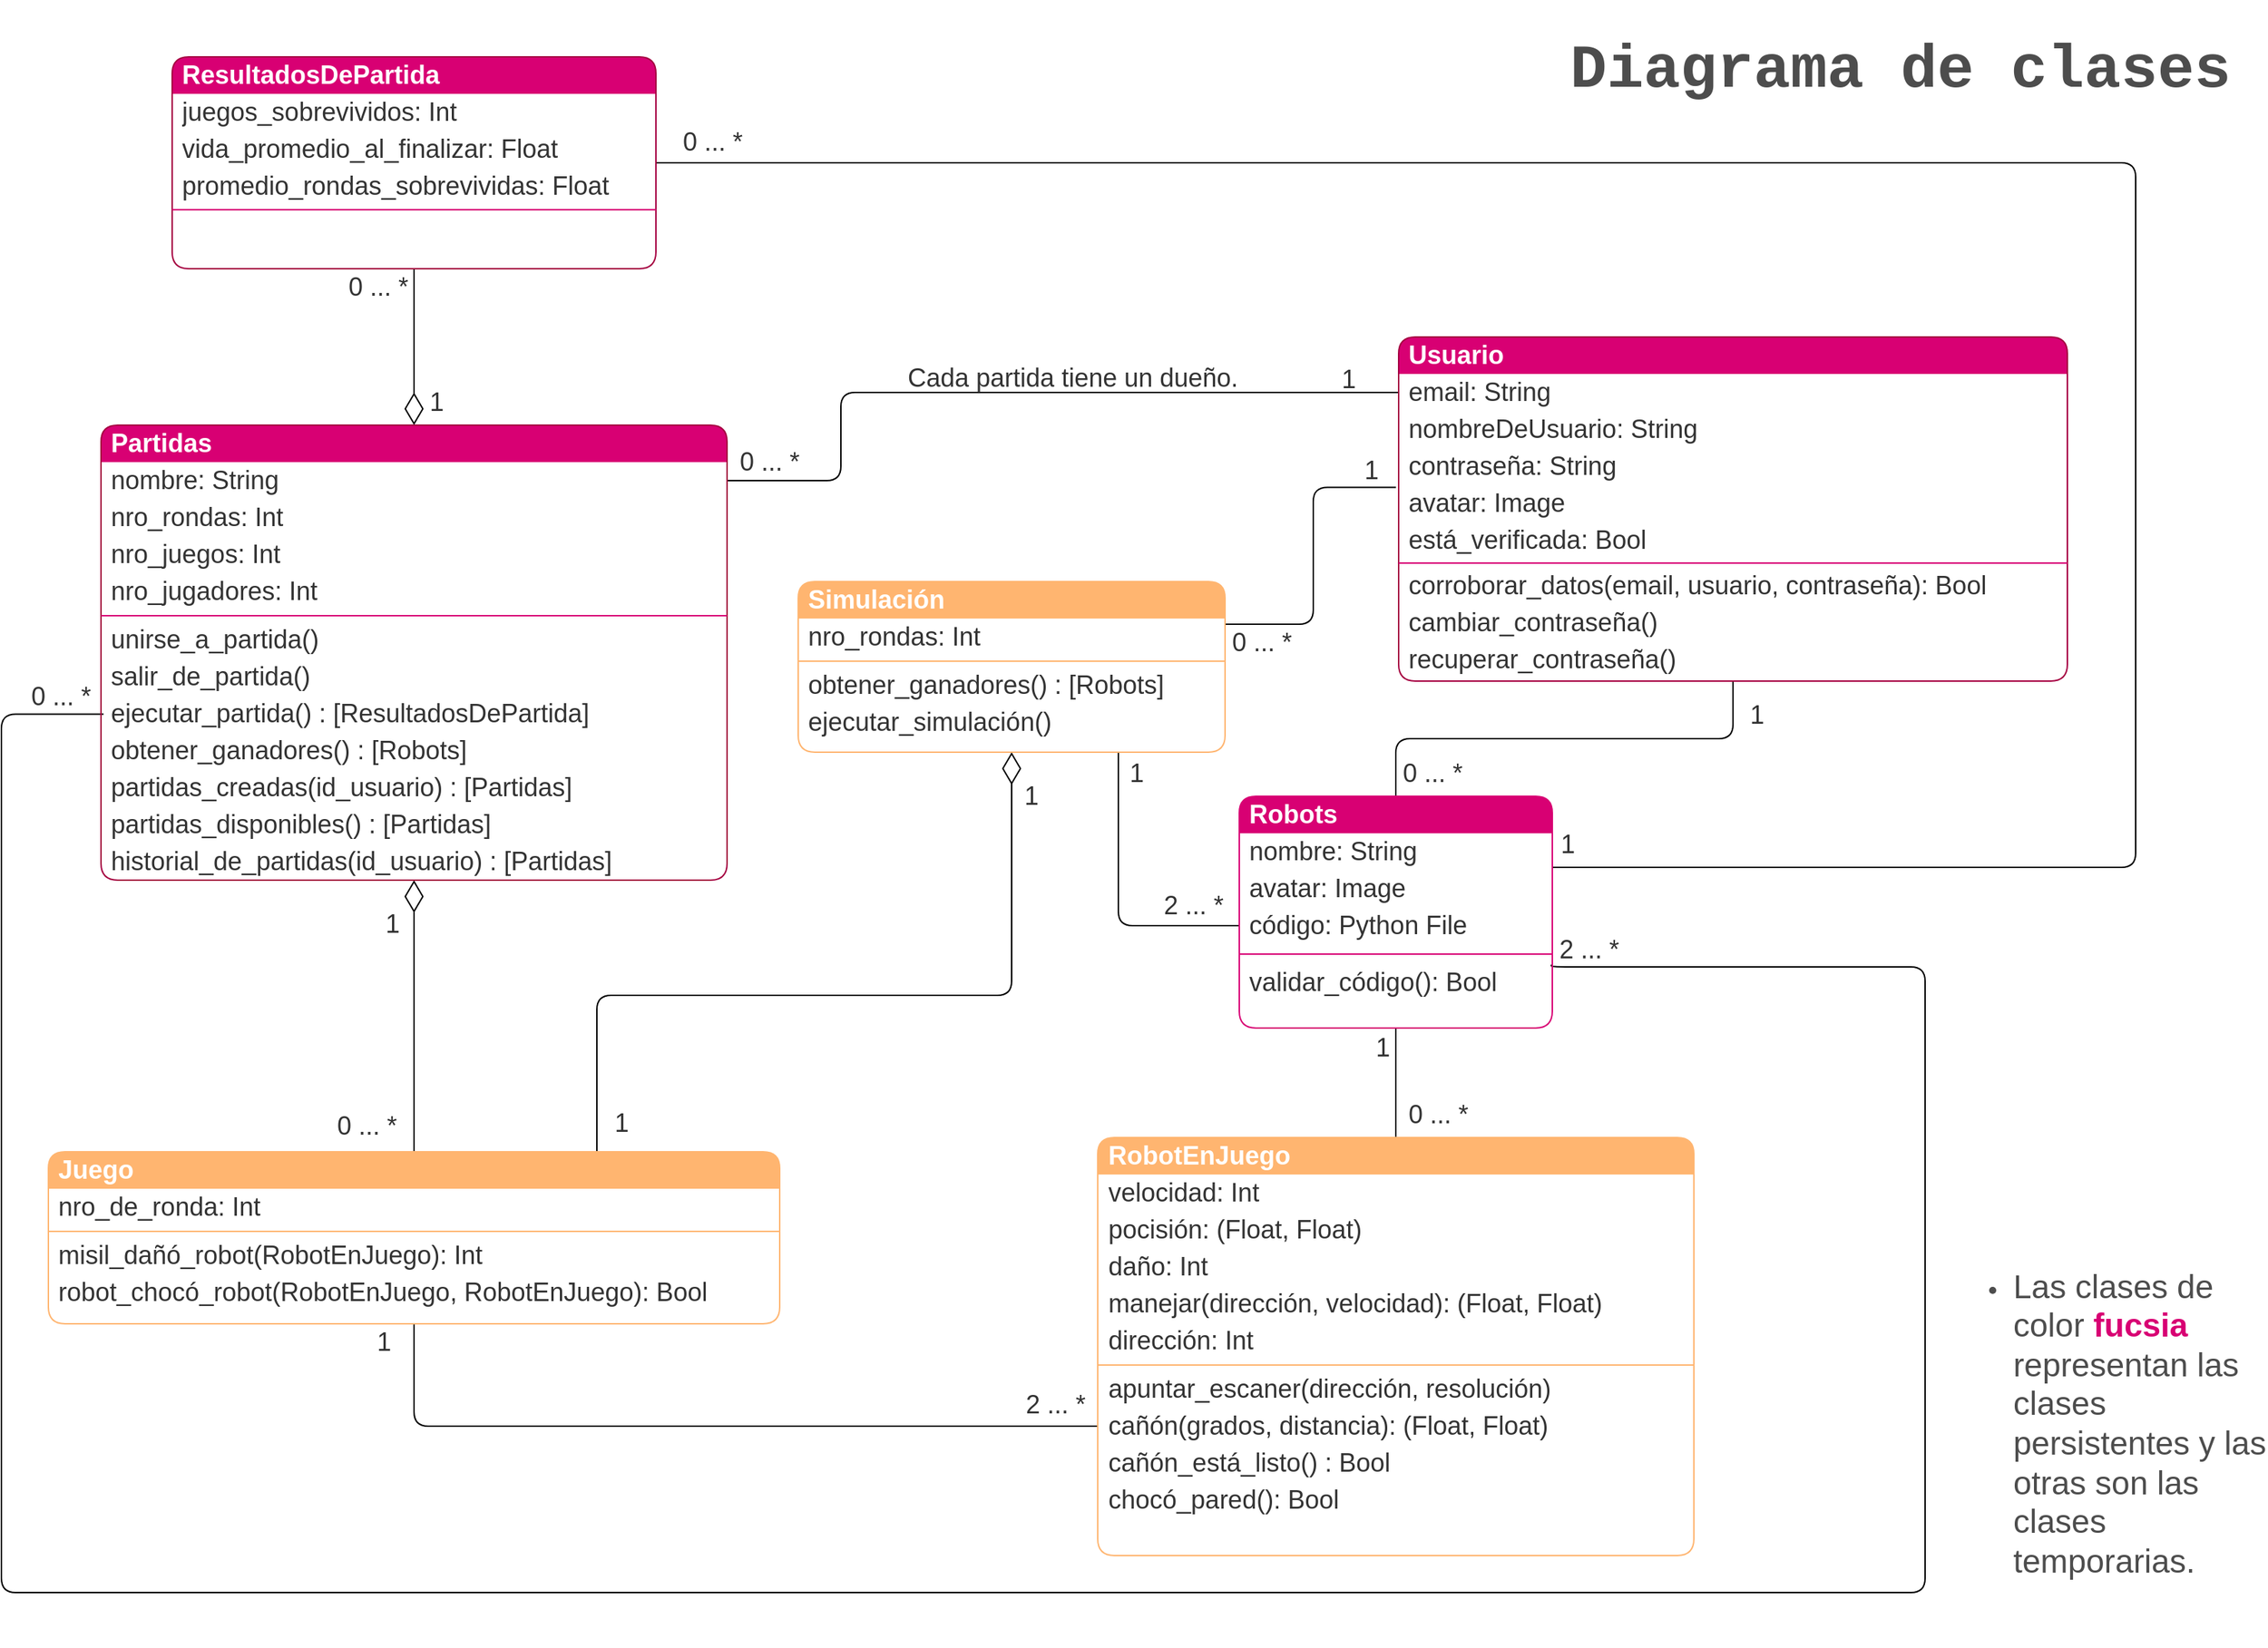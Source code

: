 <mxfile version="13.0.3" type="device"><diagram id="C5RBs43oDa-KdzZeNtuy" name="Page-1"><mxGraphModel dx="2011" dy="1193" grid="1" gridSize="10" guides="1" tooltips="1" connect="1" arrows="1" fold="1" page="1" pageScale="1" pageWidth="1654" pageHeight="1169" background="#FFFFFF" math="0" shadow="0"><root><mxCell id="WIyWlLk6GJQsqaUBKTNV-0"/><mxCell id="WIyWlLk6GJQsqaUBKTNV-1" parent="WIyWlLk6GJQsqaUBKTNV-0"/><mxCell id="PDauNht00VLAklC5siHL-74" value="" style="edgeStyle=orthogonalEdgeStyle;rounded=1;orthogonalLoop=1;jettySize=auto;entryX=0.5;entryY=0;entryDx=0;entryDy=0;endArrow=none;endFill=0;fontSize=18;endSize=20;startSize=20;startArrow=diamondThin;startFill=0;align=left;verticalAlign=middle;spacingLeft=5;spacingRight=5;labelBorderColor=none;fontFamily=Helvetica;fontColor=#333333;labelBackgroundColor=none;strokeColor=#000000;fontStyle=0;html=1;" parent="WIyWlLk6GJQsqaUBKTNV-1" source="PDauNht00VLAklC5siHL-13" target="PDauNht00VLAklC5siHL-24" edge="1"><mxGeometry relative="1" as="geometry"/></mxCell><mxCell id="0qqwBF1LpUTftYIkE91t-19" value="0 ... *" style="edgeLabel;align=left;verticalAlign=middle;resizable=0;points=[];fontSize=18;spacingLeft=5;spacingRight=5;labelBorderColor=none;fontFamily=Helvetica;fontColor=#333333;labelBackgroundColor=none;fontStyle=0;html=1;" parent="PDauNht00VLAklC5siHL-74" vertex="1" connectable="0"><mxGeometry x="0.742" y="-2" relative="1" as="geometry"><mxPoint x="-59" y="6" as="offset"/></mxGeometry></mxCell><mxCell id="0qqwBF1LpUTftYIkE91t-20" value="1" style="edgeLabel;align=left;verticalAlign=middle;resizable=0;points=[];fontSize=18;spacingLeft=5;spacingRight=5;labelBorderColor=none;fontFamily=Helvetica;fontColor=#333333;labelBackgroundColor=none;fontStyle=0;html=1;" parent="PDauNht00VLAklC5siHL-74" vertex="1" connectable="0"><mxGeometry x="-0.3" y="2" relative="1" as="geometry"><mxPoint x="-29" y="-36.14" as="offset"/></mxGeometry></mxCell><mxCell id="PDauNht00VLAklC5siHL-66" value="" style="edgeStyle=orthogonalEdgeStyle;rounded=1;orthogonalLoop=1;jettySize=auto;endArrow=none;endFill=0;fontSize=18;endSize=20;startSize=20;align=left;verticalAlign=middle;spacingLeft=5;spacingRight=5;labelBorderColor=none;fontFamily=Helvetica;fontColor=#333333;labelBackgroundColor=none;strokeColor=#000000;fontStyle=0;html=1;exitX=0.5;exitY=1;exitDx=0;exitDy=0;entryX=0;entryY=0.5;entryDx=0;entryDy=0;" parent="WIyWlLk6GJQsqaUBKTNV-1" source="PDauNht00VLAklC5siHL-24" target="tX8o9ueao9tWY4OvytVq-5" edge="1"><mxGeometry relative="1" as="geometry"><mxPoint x="842.5" y="829" as="sourcePoint"/><Array as="points"><mxPoint x="338" y="1003"/></Array><mxPoint x="830" y="951" as="targetPoint"/></mxGeometry></mxCell><mxCell id="0qqwBF1LpUTftYIkE91t-15" value="1" style="edgeLabel;align=left;verticalAlign=middle;resizable=0;points=[];fontSize=18;spacingLeft=5;spacingRight=5;labelBorderColor=none;fontFamily=Helvetica;fontColor=#333333;labelBackgroundColor=none;fontStyle=0;html=1;" parent="PDauNht00VLAklC5siHL-66" vertex="1" connectable="0"><mxGeometry x="-0.936" relative="1" as="geometry"><mxPoint x="-33" y="-4.86" as="offset"/></mxGeometry></mxCell><mxCell id="0qqwBF1LpUTftYIkE91t-16" value="2 ... *" style="edgeLabel;align=left;verticalAlign=middle;resizable=0;points=[];fontSize=18;spacingLeft=5;spacingRight=5;labelBorderColor=none;fontFamily=Helvetica;fontColor=#333333;labelBackgroundColor=none;fontStyle=0;html=1;" parent="PDauNht00VLAklC5siHL-66" vertex="1" connectable="0"><mxGeometry x="0.875" relative="1" as="geometry"><mxPoint x="-22.86" y="-15" as="offset"/></mxGeometry></mxCell><mxCell id="PDauNht00VLAklC5siHL-69" value="" style="edgeStyle=orthogonalEdgeStyle;rounded=1;orthogonalLoop=1;jettySize=auto;entryX=0.5;entryY=1;entryDx=0;entryDy=0;endArrow=none;endFill=0;startArrow=none;startFill=0;fontSize=18;endSize=20;startSize=20;exitX=0.5;exitY=0;exitDx=0;exitDy=0;align=left;verticalAlign=middle;spacingLeft=5;spacingRight=5;labelBorderColor=none;fontFamily=Helvetica;fontColor=#333333;labelBackgroundColor=none;fontStyle=0;html=1;" parent="WIyWlLk6GJQsqaUBKTNV-1" source="PDauNht00VLAklC5siHL-27" target="PDauNht00VLAklC5siHL-8" edge="1"><mxGeometry relative="1" as="geometry"><Array as="points"/><mxPoint x="1260" y="779" as="sourcePoint"/></mxGeometry></mxCell><mxCell id="0qqwBF1LpUTftYIkE91t-13" value="1" style="edgeLabel;align=left;verticalAlign=middle;resizable=0;points=[];fontSize=18;spacingLeft=5;spacingRight=5;labelBorderColor=none;fontFamily=Helvetica;fontColor=#333333;labelBackgroundColor=none;fontStyle=0;html=1;" parent="PDauNht00VLAklC5siHL-69" vertex="1" connectable="0"><mxGeometry x="-0.895" y="1" relative="1" as="geometry"><mxPoint x="-20.5" y="-59.29" as="offset"/></mxGeometry></mxCell><mxCell id="0qqwBF1LpUTftYIkE91t-14" value="0 ...&amp;nbsp;*" style="edgeLabel;align=left;verticalAlign=middle;resizable=0;points=[];fontSize=18;spacingLeft=5;spacingRight=5;labelBorderColor=none;fontFamily=Helvetica;fontColor=#333333;labelBackgroundColor=none;fontStyle=0;html=1;" parent="PDauNht00VLAklC5siHL-69" vertex="1" connectable="0"><mxGeometry x="0.867" relative="1" as="geometry"><mxPoint x="2.0" y="55.57" as="offset"/></mxGeometry></mxCell><mxCell id="PDauNht00VLAklC5siHL-71" value="" style="edgeStyle=orthogonalEdgeStyle;rounded=1;orthogonalLoop=1;jettySize=auto;endArrow=none;endFill=0;fontSize=18;endSize=20;startSize=20;startArrow=none;startFill=0;align=left;verticalAlign=middle;spacingLeft=5;spacingRight=5;labelBorderColor=none;fontFamily=Helvetica;fontColor=#333333;labelBackgroundColor=none;strokeColor=#000000;fontStyle=0;html=1;" parent="WIyWlLk6GJQsqaUBKTNV-1" source="PDauNht00VLAklC5siHL-37" target="PDauNht00VLAklC5siHL-8" edge="1"><mxGeometry relative="1" as="geometry"/></mxCell><mxCell id="0qqwBF1LpUTftYIkE91t-10" value="1" style="edgeLabel;align=left;verticalAlign=middle;resizable=0;points=[];fontSize=18;spacingLeft=5;spacingRight=5;labelBorderColor=none;fontFamily=Helvetica;fontColor=#333333;labelBackgroundColor=none;fontStyle=0;html=1;" parent="PDauNht00VLAklC5siHL-71" vertex="1" connectable="0"><mxGeometry x="-0.842" y="-2" relative="1" as="geometry"><mxPoint x="7" y="-1" as="offset"/></mxGeometry></mxCell><mxCell id="0qqwBF1LpUTftYIkE91t-12" value="0 ... *" style="edgeLabel;align=left;verticalAlign=middle;resizable=0;points=[];fontSize=18;spacingLeft=5;spacingRight=5;labelBorderColor=none;fontFamily=Helvetica;fontColor=#333333;labelBackgroundColor=none;fontStyle=0;html=1;" parent="PDauNht00VLAklC5siHL-71" vertex="1" connectable="0"><mxGeometry x="0.786" relative="1" as="geometry"><mxPoint x="-2" y="17.83" as="offset"/></mxGeometry></mxCell><mxCell id="PDauNht00VLAklC5siHL-79" value="" style="edgeStyle=orthogonalEdgeStyle;rounded=1;orthogonalLoop=1;jettySize=auto;endArrow=none;endFill=0;fontSize=18;startArrow=diamondThin;startFill=0;endSize=20;startSize=20;entryX=0.5;entryY=1;entryDx=0;entryDy=0;align=left;verticalAlign=middle;spacingLeft=5;spacingRight=5;labelBorderColor=none;fontFamily=Helvetica;fontColor=#333333;labelBackgroundColor=none;fontStyle=0;html=1;" parent="WIyWlLk6GJQsqaUBKTNV-1" source="PDauNht00VLAklC5siHL-13" target="PDauNht00VLAklC5siHL-32" edge="1"><mxGeometry relative="1" as="geometry"><mxPoint x="160" y="169" as="targetPoint"/><Array as="points"><mxPoint x="338" y="189"/></Array></mxGeometry></mxCell><mxCell id="0qqwBF1LpUTftYIkE91t-2" value="1" style="edgeLabel;align=left;verticalAlign=middle;resizable=0;points=[];fontSize=18;spacingLeft=5;spacingRight=5;labelBorderColor=none;fontFamily=Helvetica;fontColor=#333333;labelBackgroundColor=none;fontStyle=0;html=1;" parent="PDauNht00VLAklC5siHL-79" vertex="1" connectable="0"><mxGeometry x="-0.866" y="1" relative="1" as="geometry"><mxPoint x="4.97" y="-8.71" as="offset"/></mxGeometry></mxCell><mxCell id="0qqwBF1LpUTftYIkE91t-3" value="0 ... *" style="edgeLabel;align=left;verticalAlign=middle;resizable=0;points=[];fontSize=18;spacingLeft=5;spacingRight=5;labelBorderColor=none;fontFamily=Helvetica;fontColor=#333333;labelBackgroundColor=none;fontStyle=0;html=1;" parent="PDauNht00VLAklC5siHL-79" vertex="1" connectable="0"><mxGeometry x="0.814" y="-2" relative="1" as="geometry"><mxPoint x="-55" y="2.86" as="offset"/></mxGeometry></mxCell><mxCell id="PDauNht00VLAklC5siHL-77" value="" style="edgeStyle=orthogonalEdgeStyle;rounded=1;orthogonalLoop=1;jettySize=auto;endArrow=none;endFill=0;fontSize=18;endSize=20;startSize=20;startArrow=diamondThin;startFill=0;align=left;verticalAlign=middle;spacingLeft=5;spacingRight=5;labelBorderColor=none;entryX=0.75;entryY=0;entryDx=0;entryDy=0;fontFamily=Helvetica;fontColor=#333333;labelBackgroundColor=none;exitX=0.5;exitY=1;exitDx=0;exitDy=0;strokeColor=#000000;fontStyle=0;html=1;" parent="WIyWlLk6GJQsqaUBKTNV-1" source="PDauNht00VLAklC5siHL-19" target="PDauNht00VLAklC5siHL-24" edge="1"><mxGeometry relative="1" as="geometry"><mxPoint x="580" y="529" as="sourcePoint"/><mxPoint x="410" y="687" as="targetPoint"/><Array as="points"><mxPoint x="758" y="700"/><mxPoint x="467" y="700"/></Array></mxGeometry></mxCell><mxCell id="0qqwBF1LpUTftYIkE91t-23" value="1" style="edgeLabel;align=left;verticalAlign=middle;resizable=0;points=[];fontSize=18;spacingLeft=5;spacingRight=5;labelBorderColor=none;fontFamily=Helvetica;fontColor=#333333;labelBackgroundColor=none;fontStyle=0;html=1;" parent="PDauNht00VLAklC5siHL-77" vertex="1" connectable="0"><mxGeometry x="-0.816" y="-1" relative="1" as="geometry"><mxPoint x="3" y="-21.86" as="offset"/></mxGeometry></mxCell><mxCell id="0qqwBF1LpUTftYIkE91t-24" value="1" style="edgeLabel;align=left;verticalAlign=middle;resizable=0;points=[];fontSize=18;spacingLeft=5;spacingRight=5;labelBorderColor=none;fontFamily=Helvetica;fontColor=#333333;labelBackgroundColor=none;fontStyle=0;html=1;" parent="PDauNht00VLAklC5siHL-77" vertex="1" connectable="0"><mxGeometry x="0.934" y="-1" relative="1" as="geometry"><mxPoint x="6.49" y="-1.71" as="offset"/></mxGeometry></mxCell><mxCell id="PDauNht00VLAklC5siHL-86" value="" style="edgeStyle=orthogonalEdgeStyle;rounded=1;orthogonalLoop=1;jettySize=auto;entryX=-0.004;entryY=0.066;entryDx=0;entryDy=0;entryPerimeter=0;endArrow=none;endFill=0;startArrow=none;startFill=0;fontSize=18;endSize=20;startSize=20;align=left;verticalAlign=middle;spacingLeft=5;spacingRight=5;labelBorderColor=none;fontFamily=Helvetica;exitX=1;exitY=0.25;exitDx=0;exitDy=0;fontColor=#333333;labelBackgroundColor=none;strokeColor=#000000;fontStyle=0;html=1;" parent="WIyWlLk6GJQsqaUBKTNV-1" source="PDauNht00VLAklC5siHL-19" target="PDauNht00VLAklC5siHL-41" edge="1"><mxGeometry relative="1" as="geometry"><Array as="points"><mxPoint x="970" y="439"/><mxPoint x="970" y="343"/></Array><mxPoint x="928" y="360" as="sourcePoint"/></mxGeometry></mxCell><mxCell id="0qqwBF1LpUTftYIkE91t-21" value="1" style="edgeLabel;align=left;verticalAlign=middle;resizable=0;points=[];fontSize=18;spacingLeft=5;spacingRight=5;labelBorderColor=none;fontFamily=Helvetica;fontColor=#333333;labelBackgroundColor=none;fontStyle=0;html=1;" parent="PDauNht00VLAklC5siHL-86" vertex="1" connectable="0"><mxGeometry x="0.835" y="-1" relative="1" as="geometry"><mxPoint x="-10.7" y="-12.71" as="offset"/></mxGeometry></mxCell><mxCell id="tX8o9ueao9tWY4OvytVq-47" value="0 ... *" style="edgeLabel;align=left;verticalAlign=middle;resizable=0;points=[];fontFamily=Helvetica;fontColor=#333333;labelBackgroundColor=none;fontSize=18;fontStyle=0;html=1;" parent="PDauNht00VLAklC5siHL-86" vertex="1" connectable="0"><mxGeometry x="-0.571" relative="1" as="geometry"><mxPoint x="-44" y="13" as="offset"/></mxGeometry></mxCell><mxCell id="0qqwBF1LpUTftYIkE91t-36" value="" style="edgeStyle=orthogonalEdgeStyle;rounded=1;orthogonalLoop=1;jettySize=auto;exitX=0.75;exitY=1;exitDx=0;exitDy=0;entryX=0;entryY=0.5;entryDx=0;entryDy=0;startArrow=none;startFill=0;startSize=20;endArrow=none;endFill=0;endSize=20;fontSize=18;fontColor=#333333;align=left;verticalAlign=middle;spacingLeft=5;spacingRight=5;labelBorderColor=none;fontFamily=Helvetica;labelBackgroundColor=none;strokeColor=#000000;fontStyle=0;html=1;" parent="WIyWlLk6GJQsqaUBKTNV-1" source="PDauNht00VLAklC5siHL-19" target="PDauNht00VLAklC5siHL-11" edge="1"><mxGeometry relative="1" as="geometry"/></mxCell><mxCell id="0qqwBF1LpUTftYIkE91t-37" value="1" style="edgeLabel;align=left;verticalAlign=middle;resizable=0;points=[];fontSize=18;fontColor=#333333;spacingLeft=5;spacingRight=5;labelBorderColor=none;fontFamily=Helvetica;labelBackgroundColor=none;fontStyle=0;html=1;" parent="0qqwBF1LpUTftYIkE91t-36" vertex="1" connectable="0"><mxGeometry x="-0.911" y="2" relative="1" as="geometry"><mxPoint x="-1" y="5.33" as="offset"/></mxGeometry></mxCell><mxCell id="0qqwBF1LpUTftYIkE91t-38" value="2 ... *" style="edgeLabel;align=left;verticalAlign=middle;resizable=0;points=[];fontSize=18;fontColor=#333333;spacingLeft=5;spacingRight=5;labelBorderColor=none;fontFamily=Helvetica;labelBackgroundColor=none;fontStyle=0;html=1;" parent="0qqwBF1LpUTftYIkE91t-36" vertex="1" connectable="0"><mxGeometry x="0.887" y="3" relative="1" as="geometry"><mxPoint x="-48.71" y="-11" as="offset"/></mxGeometry></mxCell><mxCell id="PDauNht00VLAklC5siHL-81" value="" style="edgeStyle=orthogonalEdgeStyle;rounded=1;orthogonalLoop=1;jettySize=auto;exitX=1;exitY=0.5;exitDx=0;exitDy=0;entryX=0;entryY=0.5;entryDx=0;entryDy=0;endArrow=none;endFill=0;startArrow=none;startFill=0;endSize=20;startSize=20;fontSize=18;align=left;verticalAlign=middle;spacingLeft=5;spacingRight=5;labelBorderColor=none;fontFamily=Helvetica;fontColor=#333333;labelBackgroundColor=none;strokeColor=#000000;fontStyle=0;html=1;" parent="WIyWlLk6GJQsqaUBKTNV-1" source="PDauNht00VLAklC5siHL-14" target="PDauNht00VLAklC5siHL-38" edge="1"><mxGeometry relative="1" as="geometry"><Array as="points"><mxPoint x="638" y="338"/><mxPoint x="638" y="276"/></Array></mxGeometry></mxCell><mxCell id="PDauNht00VLAklC5siHL-82" value="Cada partida tiene un dueño." style="edgeLabel;align=left;verticalAlign=middle;resizable=0;points=[];fontSize=18;spacingLeft=5;spacingRight=5;labelBorderColor=none;fontFamily=Helvetica;fontColor=#333333;labelBackgroundColor=none;fontStyle=0;html=1;" parent="PDauNht00VLAklC5siHL-81" vertex="1" connectable="0"><mxGeometry x="0.253" y="-2" relative="1" as="geometry"><mxPoint x="-152.29" y="-12.01" as="offset"/></mxGeometry></mxCell><mxCell id="0qqwBF1LpUTftYIkE91t-4" value="0 ... *" style="edgeLabel;align=left;verticalAlign=middle;resizable=0;points=[];fontSize=18;spacingLeft=5;spacingRight=5;labelBorderColor=none;fontFamily=Helvetica;fontColor=#333333;labelBackgroundColor=none;fontStyle=0;html=1;" parent="PDauNht00VLAklC5siHL-81" vertex="1" connectable="0"><mxGeometry x="-0.929" y="-3" relative="1" as="geometry"><mxPoint x="-16.86" y="-16.01" as="offset"/></mxGeometry></mxCell><mxCell id="0qqwBF1LpUTftYIkE91t-5" value="1" style="edgeLabel;align=left;verticalAlign=middle;resizable=0;points=[];fontSize=18;spacingLeft=5;spacingRight=5;labelBorderColor=none;fontFamily=Helvetica;fontColor=#333333;labelBackgroundColor=none;fontStyle=0;html=1;" parent="PDauNht00VLAklC5siHL-81" vertex="1" connectable="0"><mxGeometry x="0.835" relative="1" as="geometry"><mxPoint x="-3.29" y="-9" as="offset"/></mxGeometry></mxCell><mxCell id="PDauNht00VLAklC5siHL-83" value="" style="edgeStyle=orthogonalEdgeStyle;rounded=1;orthogonalLoop=1;jettySize=auto;endArrow=none;endFill=0;fontSize=18;exitX=1;exitY=0.5;exitDx=0;exitDy=0;endSize=20;startSize=20;align=left;verticalAlign=middle;spacingLeft=5;spacingRight=5;labelBorderColor=none;fontFamily=Helvetica;fontColor=#333333;labelBackgroundColor=none;strokeColor=#000000;fontStyle=0;html=1;" parent="WIyWlLk6GJQsqaUBKTNV-1" source="PDauNht00VLAklC5siHL-32" target="PDauNht00VLAklC5siHL-8" edge="1"><mxGeometry relative="1" as="geometry"><Array as="points"><mxPoint x="1548" y="114"/><mxPoint x="1548" y="610"/></Array></mxGeometry></mxCell><mxCell id="0qqwBF1LpUTftYIkE91t-0" value="1" style="edgeLabel;align=left;verticalAlign=middle;resizable=0;points=[];fontSize=18;spacingLeft=5;spacingRight=5;labelBorderColor=none;fontFamily=Helvetica;fontColor=#333333;labelBackgroundColor=none;fontStyle=0;html=1;" parent="PDauNht00VLAklC5siHL-83" vertex="1" connectable="0"><mxGeometry x="0.968" y="-1" relative="1" as="geometry"><mxPoint x="-32.12" y="-15" as="offset"/></mxGeometry></mxCell><mxCell id="0qqwBF1LpUTftYIkE91t-1" value="0 ... *" style="edgeLabel;align=left;verticalAlign=middle;resizable=0;points=[];fontSize=18;spacingLeft=5;spacingRight=5;labelBorderColor=none;fontFamily=Helvetica;fontColor=#333333;labelBackgroundColor=none;fontStyle=0;html=1;" parent="PDauNht00VLAklC5siHL-83" vertex="1" connectable="0"><mxGeometry x="0.198" y="-1045" relative="1" as="geometry"><mxPoint x="17" y="-140.14" as="offset"/></mxGeometry></mxCell><mxCell id="0qqwBF1LpUTftYIkE91t-35" value="" style="edgeStyle=orthogonalEdgeStyle;rounded=1;orthogonalLoop=1;jettySize=auto;startArrow=none;startFill=0;startSize=20;endArrow=none;endFill=0;endSize=20;fontSize=18;fontColor=#333333;exitX=0.004;exitY=0.509;exitDx=0;exitDy=0;exitPerimeter=0;align=left;verticalAlign=middle;spacingLeft=5;spacingRight=5;labelBorderColor=none;fontFamily=Helvetica;entryX=0.997;entryY=0.016;entryDx=0;entryDy=0;entryPerimeter=0;labelBackgroundColor=none;strokeColor=#000000;fontStyle=0;html=1;" parent="WIyWlLk6GJQsqaUBKTNV-1" source="PDauNht00VLAklC5siHL-132" target="PDauNht00VLAklC5siHL-148" edge="1"><mxGeometry relative="1" as="geometry"><Array as="points"><mxPoint x="48" y="502"/><mxPoint x="48" y="1120"/><mxPoint x="1400" y="1120"/><mxPoint x="1400" y="680"/><mxPoint x="1137" y="680"/></Array><mxPoint x="1188" y="620" as="targetPoint"/></mxGeometry></mxCell><mxCell id="0qqwBF1LpUTftYIkE91t-39" value="2 ... *" style="edgeLabel;align=left;verticalAlign=middle;resizable=0;points=[];fontSize=18;fontColor=#333333;spacingLeft=5;spacingRight=5;labelBorderColor=none;fontFamily=Helvetica;labelBackgroundColor=none;fontStyle=0;html=1;" parent="0qqwBF1LpUTftYIkE91t-35" vertex="1" connectable="0"><mxGeometry x="0.978" y="5" relative="1" as="geometry"><mxPoint x="-30.03" y="-17" as="offset"/></mxGeometry></mxCell><mxCell id="0qqwBF1LpUTftYIkE91t-40" value="0 ... *" style="edgeLabel;align=left;verticalAlign=middle;resizable=0;points=[];fontSize=18;fontColor=#333333;spacingLeft=5;spacingRight=5;labelBorderColor=none;fontFamily=Helvetica;labelBackgroundColor=none;fontStyle=0;html=1;" parent="0qqwBF1LpUTftYIkE91t-35" vertex="1" connectable="0"><mxGeometry x="-0.957" y="-4" relative="1" as="geometry"><mxPoint x="1.66" y="-8.16" as="offset"/></mxGeometry></mxCell><mxCell id="tX8o9ueao9tWY4OvytVq-63" value="&lt;h1&gt;&lt;font style=&quot;font-size: 43px&quot;&gt;Diagrama de clases&lt;/font&gt;&lt;/h1&gt;" style="text;html=1;strokeColor=none;fillColor=none;spacing=5;spacingTop=-20;whiteSpace=wrap;overflow=hidden;rounded=0;shadow=0;glass=0;comic=0;labelBackgroundColor=none;startSize=26;fontFamily=Courier New;fontSize=18;fontColor=#4D4D4D;align=right;" parent="WIyWlLk6GJQsqaUBKTNV-1" vertex="1"><mxGeometry x="1140" y="10" width="480" height="70" as="geometry"/></mxCell><mxCell id="PDauNht00VLAklC5siHL-37" value="Usuario" style="swimlane;fontStyle=1;align=left;verticalAlign=middle;childLayout=stackLayout;horizontal=1;startSize=26;horizontalStack=0;resizeParent=1;resizeLast=0;collapsible=1;marginBottom=0;rounded=1;shadow=0;strokeWidth=1;sketch=0;swimlaneLine=0;fillColor=#d80073;strokeColor=#A50040;fontSize=18;spacingLeft=5;spacingRight=5;labelBorderColor=none;fontFamily=Helvetica;labelBackgroundColor=none;swimlaneFillColor=none;glass=0;gradientDirection=west;fontColor=#FFFFFF;html=1;" parent="WIyWlLk6GJQsqaUBKTNV-1" vertex="1"><mxGeometry x="1030" y="237" width="470" height="242" as="geometry"><mxRectangle x="230" y="140" width="160" height="26" as="alternateBounds"/></mxGeometry></mxCell><mxCell id="PDauNht00VLAklC5siHL-38" value="email: String" style="text;align=left;verticalAlign=middle;spacingLeft=5;spacingRight=5;overflow=hidden;rotatable=0;points=[[0,0.5],[1,0.5]];portConstraint=eastwest;sketch=0;swimlaneLine=1;fontStyle=0;fontSize=18;labelBorderColor=none;fontFamily=Helvetica;fontColor=#333333;labelBackgroundColor=none;rounded=0;shadow=0;html=1;" parent="PDauNht00VLAklC5siHL-37" vertex="1"><mxGeometry y="26" width="470" height="26" as="geometry"/></mxCell><mxCell id="PDauNht00VLAklC5siHL-39" value="nombreDeUsuario: String" style="text;align=left;verticalAlign=middle;spacingLeft=5;spacingRight=5;overflow=hidden;rotatable=0;points=[[0,0.5],[1,0.5]];portConstraint=eastwest;rounded=0;shadow=0;sketch=0;swimlaneLine=1;fontStyle=0;fontSize=18;labelBorderColor=none;fontFamily=Helvetica;fontColor=#333333;labelBackgroundColor=none;html=1;" parent="PDauNht00VLAklC5siHL-37" vertex="1"><mxGeometry y="52" width="470" height="26" as="geometry"/></mxCell><mxCell id="PDauNht00VLAklC5siHL-40" value="contraseña: String" style="text;align=left;verticalAlign=middle;spacingLeft=5;spacingRight=5;overflow=hidden;rotatable=0;points=[[0,0.5],[1,0.5]];portConstraint=eastwest;rounded=0;shadow=0;sketch=0;swimlaneLine=1;fontStyle=0;fontSize=18;labelBorderColor=none;fontFamily=Helvetica;fontColor=#333333;labelBackgroundColor=none;html=1;" parent="PDauNht00VLAklC5siHL-37" vertex="1"><mxGeometry y="78" width="470" height="26" as="geometry"/></mxCell><mxCell id="PDauNht00VLAklC5siHL-41" value="avatar: Image" style="text;align=left;verticalAlign=middle;spacingLeft=5;spacingRight=5;overflow=hidden;rotatable=0;points=[[0,0.5],[1,0.5]];portConstraint=eastwest;rounded=0;shadow=0;sketch=0;swimlaneLine=1;fontStyle=0;fontSize=18;labelBorderColor=none;fontFamily=Helvetica;fontColor=#333333;labelBackgroundColor=none;html=1;" parent="PDauNht00VLAklC5siHL-37" vertex="1"><mxGeometry y="104" width="470" height="26" as="geometry"/></mxCell><mxCell id="PDauNht00VLAklC5siHL-42" value="está_verificada: Bool" style="text;align=left;verticalAlign=middle;spacingLeft=5;spacingRight=5;overflow=hidden;rotatable=0;points=[[0,0.5],[1,0.5]];portConstraint=eastwest;sketch=0;swimlaneLine=1;fontStyle=0;fontSize=18;labelBorderColor=none;fontFamily=Helvetica;fontColor=#333333;labelBackgroundColor=none;rounded=0;shadow=0;html=1;" parent="PDauNht00VLAklC5siHL-37" vertex="1"><mxGeometry y="130" width="470" height="26" as="geometry"/></mxCell><mxCell id="PDauNht00VLAklC5siHL-43" value="" style="line;strokeWidth=1;align=left;verticalAlign=middle;spacingTop=-1;spacingLeft=5;spacingRight=5;rotatable=0;labelPosition=right;points=[];portConstraint=eastwest;sketch=0;swimlaneLine=1;fontStyle=0;fontSize=18;labelBorderColor=none;fontFamily=Helvetica;fontColor=#333333;labelBackgroundColor=none;strokeColor=#D80073;html=1;" parent="PDauNht00VLAklC5siHL-37" vertex="1"><mxGeometry y="156" width="470" height="6" as="geometry"/></mxCell><mxCell id="PDauNht00VLAklC5siHL-146" value="corroborar_datos(email, usuario, contraseña): Bool" style="text;align=left;verticalAlign=middle;resizable=0;points=[];autosize=1;fontSize=18;fontColor=#333333;fontStyle=0;spacingLeft=5;spacingRight=5;labelBorderColor=none;fontFamily=Helvetica;labelBackgroundColor=none;rounded=0;shadow=0;html=1;" parent="PDauNht00VLAklC5siHL-37" vertex="1"><mxGeometry y="162" width="470" height="26" as="geometry"/></mxCell><mxCell id="PDauNht00VLAklC5siHL-145" value="cambiar_contraseña()" style="text;align=left;verticalAlign=middle;resizable=0;points=[];autosize=1;fontSize=18;spacingLeft=5;spacingRight=5;labelBorderColor=none;fontFamily=Helvetica;fontColor=#333333;labelBackgroundColor=none;rounded=0;shadow=0;fontStyle=0;html=1;" parent="PDauNht00VLAklC5siHL-37" vertex="1"><mxGeometry y="188" width="470" height="26" as="geometry"/></mxCell><mxCell id="0qqwBF1LpUTftYIkE91t-53" value="recuperar_contraseña()" style="text;align=left;verticalAlign=middle;resizable=0;points=[];autosize=1;fontSize=18;spacingLeft=5;spacingRight=5;labelBorderColor=none;fontFamily=Helvetica;fontColor=#333333;labelBackgroundColor=none;rounded=0;shadow=0;fontStyle=0;html=1;" parent="PDauNht00VLAklC5siHL-37" vertex="1"><mxGeometry y="214" width="470" height="26" as="geometry"/></mxCell><mxCell id="PDauNht00VLAklC5siHL-19" value="Simulación" style="swimlane;fontStyle=1;align=left;verticalAlign=middle;childLayout=stackLayout;horizontal=1;startSize=26;horizontalStack=0;resizeParent=1;resizeLast=0;collapsible=1;marginBottom=0;rounded=1;shadow=0;strokeWidth=1;sketch=0;swimlaneLine=0;fillColor=#FFB570;strokeColor=#FFB570;fontSize=18;spacingLeft=5;spacingRight=5;labelBorderColor=none;fontFamily=Helvetica;fontColor=#FFFFFF;labelBackgroundColor=none;gradientDirection=east;swimlaneFillColor=none;html=1;" parent="WIyWlLk6GJQsqaUBKTNV-1" vertex="1"><mxGeometry x="608" y="409" width="300" height="120" as="geometry"><mxRectangle x="550" y="140" width="160" height="26" as="alternateBounds"/></mxGeometry></mxCell><mxCell id="0qqwBF1LpUTftYIkE91t-55" value="nro_rondas: Int" style="text;align=left;verticalAlign=middle;spacingLeft=5;spacingRight=5;overflow=hidden;rotatable=0;points=[[0,0.5],[1,0.5]];portConstraint=eastwest;rounded=0;shadow=0;sketch=0;swimlaneLine=1;fontStyle=0;fontSize=18;labelBorderColor=none;fontFamily=Helvetica;fontColor=#333333;labelBackgroundColor=none;html=1;" parent="PDauNht00VLAklC5siHL-19" vertex="1"><mxGeometry y="26" width="300" height="26" as="geometry"/></mxCell><mxCell id="PDauNht00VLAklC5siHL-20" value="" style="line;strokeWidth=1;align=left;verticalAlign=middle;spacingTop=-1;spacingLeft=5;spacingRight=5;rotatable=0;labelPosition=right;points=[];portConstraint=eastwest;sketch=0;swimlaneLine=1;fontStyle=0;fontSize=18;labelBorderColor=none;fontFamily=Helvetica;labelBackgroundColor=none;strokeColor=#FFB570;fontColor=#333333;html=1;" parent="PDauNht00VLAklC5siHL-19" vertex="1"><mxGeometry y="52" width="300" height="8" as="geometry"/></mxCell><mxCell id="0qqwBF1LpUTftYIkE91t-51" value="obtener_ganadores() : [Robots]" style="text;align=left;verticalAlign=middle;resizable=0;points=[];autosize=1;fontSize=18;spacingLeft=5;spacingRight=5;labelBorderColor=none;fontFamily=Helvetica;fontColor=#333333;labelBackgroundColor=none;rounded=0;shadow=0;fontStyle=0;html=1;" parent="PDauNht00VLAklC5siHL-19" vertex="1"><mxGeometry y="60" width="300" height="26" as="geometry"/></mxCell><mxCell id="PDauNht00VLAklC5siHL-134" value="ejecutar_simulación()" style="text;align=left;verticalAlign=middle;resizable=0;points=[];autosize=1;fontSize=18;spacingLeft=5;spacingRight=5;labelBorderColor=none;fontFamily=Helvetica;fontColor=#333333;labelBackgroundColor=none;rounded=0;shadow=0;fontStyle=0;html=1;" parent="PDauNht00VLAklC5siHL-19" vertex="1"><mxGeometry y="86" width="300" height="26" as="geometry"/></mxCell><mxCell id="PDauNht00VLAklC5siHL-8" value="Robots" style="swimlane;fontStyle=1;align=left;verticalAlign=middle;childLayout=stackLayout;horizontal=1;startSize=26;horizontalStack=0;resizeParent=1;resizeLast=0;collapsible=1;marginBottom=0;rounded=1;shadow=0;strokeWidth=1;sketch=0;glass=0;swimlaneLine=0;fillColor=#D80073;strokeColor=#D80073;fontSize=18;spacingLeft=5;spacingRight=5;labelBorderColor=none;fontFamily=Helvetica;labelBackgroundColor=none;swimlaneFillColor=none;gradientDirection=west;fontColor=#FFFFFF;html=1;" parent="WIyWlLk6GJQsqaUBKTNV-1" vertex="1"><mxGeometry x="918" y="560" width="220" height="163" as="geometry"><mxRectangle x="550" y="140" width="160" height="26" as="alternateBounds"/></mxGeometry></mxCell><mxCell id="PDauNht00VLAklC5siHL-9" value="nombre: String" style="text;align=left;verticalAlign=middle;spacingLeft=5;spacingRight=5;overflow=hidden;rotatable=0;points=[[0,0.5],[1,0.5]];portConstraint=eastwest;sketch=0;swimlaneLine=1;fontStyle=0;fontSize=18;labelBorderColor=none;fontFamily=Helvetica;fontColor=#333333;labelBackgroundColor=none;rounded=0;shadow=0;html=1;" parent="PDauNht00VLAklC5siHL-8" vertex="1"><mxGeometry y="26" width="220" height="26" as="geometry"/></mxCell><mxCell id="PDauNht00VLAklC5siHL-10" value="avatar: Image" style="text;align=left;verticalAlign=middle;spacingLeft=5;spacingRight=5;overflow=hidden;rotatable=0;points=[[0,0.5],[1,0.5]];portConstraint=eastwest;sketch=0;swimlaneLine=1;fontStyle=0;fontSize=18;labelBorderColor=none;fontFamily=Helvetica;fontColor=#333333;labelBackgroundColor=none;rounded=0;shadow=0;html=1;" parent="PDauNht00VLAklC5siHL-8" vertex="1"><mxGeometry y="52" width="220" height="26" as="geometry"/></mxCell><mxCell id="PDauNht00VLAklC5siHL-11" value="código: Python File" style="text;align=left;verticalAlign=middle;spacingLeft=5;spacingRight=5;overflow=hidden;rotatable=0;points=[[0,0.5],[1,0.5]];portConstraint=eastwest;sketch=0;swimlaneLine=1;fontStyle=0;fontSize=18;labelBorderColor=none;fontFamily=Helvetica;fontColor=#333333;labelBackgroundColor=none;rounded=0;shadow=0;html=1;" parent="PDauNht00VLAklC5siHL-8" vertex="1"><mxGeometry y="78" width="220" height="26" as="geometry"/></mxCell><mxCell id="PDauNht00VLAklC5siHL-12" value="" style="line;strokeWidth=1;align=left;verticalAlign=middle;spacingTop=-1;spacingLeft=5;spacingRight=5;rotatable=0;labelPosition=right;points=[];portConstraint=eastwest;sketch=0;swimlaneLine=1;fontStyle=0;fontSize=18;labelBorderColor=none;fontFamily=Helvetica;labelBackgroundColor=none;strokeColor=#D80073;fontColor=#333333;html=1;" parent="PDauNht00VLAklC5siHL-8" vertex="1"><mxGeometry y="104" width="220" height="14" as="geometry"/></mxCell><mxCell id="PDauNht00VLAklC5siHL-148" value="validar_código(): Bool" style="text;align=left;verticalAlign=middle;resizable=0;points=[];autosize=1;fontSize=18;spacingLeft=5;spacingRight=5;labelBorderColor=none;fontFamily=Helvetica;fontColor=#333333;labelBackgroundColor=none;rounded=0;shadow=0;fontStyle=0;html=1;" parent="PDauNht00VLAklC5siHL-8" vertex="1"><mxGeometry y="118" width="220" height="26" as="geometry"/></mxCell><mxCell id="PDauNht00VLAklC5siHL-13" value="Partidas" style="swimlane;fontStyle=1;align=left;verticalAlign=middle;childLayout=stackLayout;horizontal=1;startSize=26;horizontalStack=0;resizeParent=1;resizeLast=0;collapsible=1;marginBottom=0;rounded=1;shadow=0;strokeWidth=1;sketch=0;swimlaneLine=0;fillColor=#d80073;strokeColor=#A50040;fontSize=18;spacingLeft=5;spacingRight=5;labelBorderColor=none;fontFamily=Helvetica;labelBackgroundColor=none;swimlaneFillColor=none;glass=0;gradientDirection=west;fontColor=#FFFFFF;html=1;" parent="WIyWlLk6GJQsqaUBKTNV-1" vertex="1"><mxGeometry x="118" y="299" width="440" height="320" as="geometry"><mxRectangle x="550" y="140" width="160" height="26" as="alternateBounds"/></mxGeometry></mxCell><mxCell id="PDauNht00VLAklC5siHL-14" value="nombre: String" style="text;align=left;verticalAlign=middle;spacingLeft=5;spacingRight=5;overflow=hidden;rotatable=0;points=[[0,0.5],[1,0.5]];portConstraint=eastwest;rounded=0;shadow=0;sketch=0;swimlaneLine=1;fontStyle=0;fontSize=18;labelBorderColor=none;fontFamily=Helvetica;fontColor=#333333;labelBackgroundColor=none;html=1;" parent="PDauNht00VLAklC5siHL-13" vertex="1"><mxGeometry y="26" width="440" height="26" as="geometry"/></mxCell><mxCell id="tX8o9ueao9tWY4OvytVq-21" value="nro_rondas: Int" style="text;align=left;verticalAlign=middle;spacingLeft=5;spacingRight=5;overflow=hidden;rotatable=0;points=[[0,0.5],[1,0.5]];portConstraint=eastwest;rounded=0;shadow=0;sketch=0;swimlaneLine=1;fontStyle=0;fontSize=18;labelBorderColor=none;fontFamily=Helvetica;fontColor=#333333;labelBackgroundColor=none;html=1;" parent="PDauNht00VLAklC5siHL-13" vertex="1"><mxGeometry y="52" width="440" height="26" as="geometry"/></mxCell><mxCell id="0qqwBF1LpUTftYIkE91t-52" value="nro_juegos: Int" style="text;align=left;verticalAlign=middle;spacingLeft=5;spacingRight=5;overflow=hidden;rotatable=0;points=[[0,0.5],[1,0.5]];portConstraint=eastwest;rounded=0;shadow=0;sketch=0;swimlaneLine=1;fontStyle=0;fontSize=18;labelBorderColor=none;fontFamily=Helvetica;fontColor=#333333;labelBackgroundColor=none;html=1;" parent="PDauNht00VLAklC5siHL-13" vertex="1"><mxGeometry y="78" width="440" height="26" as="geometry"/></mxCell><mxCell id="PDauNht00VLAklC5siHL-16" value="nro_jugadores: Int" style="text;align=left;verticalAlign=middle;spacingLeft=5;spacingRight=5;overflow=hidden;rotatable=0;points=[[0,0.5],[1,0.5]];portConstraint=eastwest;rounded=0;shadow=0;sketch=0;swimlaneLine=1;fontStyle=0;fontSize=18;labelBorderColor=none;fontFamily=Helvetica;fontColor=#333333;labelBackgroundColor=none;html=1;" parent="PDauNht00VLAklC5siHL-13" vertex="1"><mxGeometry y="104" width="440" height="26" as="geometry"/></mxCell><mxCell id="PDauNht00VLAklC5siHL-18" value="" style="line;strokeWidth=1;align=left;verticalAlign=middle;spacingTop=-1;spacingLeft=5;spacingRight=5;rotatable=0;labelPosition=right;points=[];portConstraint=eastwest;sketch=0;swimlaneLine=1;fontStyle=0;fontSize=18;labelBorderColor=none;fontFamily=Helvetica;labelBackgroundColor=none;strokeColor=#D80073;fontColor=#333333;html=1;" parent="PDauNht00VLAklC5siHL-13" vertex="1"><mxGeometry y="130" width="440" height="8" as="geometry"/></mxCell><mxCell id="PDauNht00VLAklC5siHL-133" value="unirse_a_partida()" style="text;align=left;verticalAlign=middle;resizable=0;points=[];autosize=1;fontSize=18;spacingLeft=5;spacingRight=5;labelBorderColor=none;fontFamily=Helvetica;fontColor=#333333;labelBackgroundColor=none;rounded=0;shadow=0;fontStyle=0;html=1;" parent="PDauNht00VLAklC5siHL-13" vertex="1"><mxGeometry y="138" width="440" height="26" as="geometry"/></mxCell><mxCell id="0qqwBF1LpUTftYIkE91t-49" value="salir_de_partida()" style="text;align=left;verticalAlign=middle;resizable=0;points=[];autosize=1;fontSize=18;spacingLeft=5;spacingRight=5;labelBorderColor=none;fontFamily=Helvetica;fontColor=#333333;labelBackgroundColor=none;rounded=0;shadow=0;fontStyle=0;html=1;" parent="PDauNht00VLAklC5siHL-13" vertex="1"><mxGeometry y="164" width="440" height="26" as="geometry"/></mxCell><mxCell id="PDauNht00VLAklC5siHL-132" value="ejecutar_partida() : [ResultadosDePartida]" style="text;align=left;verticalAlign=middle;resizable=0;points=[];autosize=1;fontSize=18;spacingLeft=5;spacingRight=5;labelBorderColor=none;fontFamily=Helvetica;fontColor=#333333;labelBackgroundColor=none;rounded=0;shadow=0;fontStyle=0;html=1;" parent="PDauNht00VLAklC5siHL-13" vertex="1"><mxGeometry y="190" width="440" height="26" as="geometry"/></mxCell><mxCell id="PDauNht00VLAklC5siHL-131" value="obtener_ganadores() : [Robots]" style="text;align=left;verticalAlign=middle;resizable=0;points=[];autosize=1;fontSize=18;spacingLeft=5;spacingRight=5;labelBorderColor=none;fontFamily=Helvetica;fontColor=#333333;labelBackgroundColor=none;rounded=0;shadow=0;fontStyle=0;html=1;" parent="PDauNht00VLAklC5siHL-13" vertex="1"><mxGeometry y="216" width="440" height="26" as="geometry"/></mxCell><mxCell id="0qqwBF1LpUTftYIkE91t-44" value="partidas_creadas(id_usuario) : [Partidas]&amp;nbsp;" style="text;align=left;verticalAlign=middle;resizable=0;points=[];autosize=1;fontSize=18;fontColor=#333333;spacingLeft=5;spacingRight=5;labelBorderColor=none;fontFamily=Helvetica;labelBackgroundColor=none;rounded=0;shadow=0;fontStyle=0;html=1;" parent="PDauNht00VLAklC5siHL-13" vertex="1"><mxGeometry y="242" width="440" height="26" as="geometry"/></mxCell><mxCell id="0qqwBF1LpUTftYIkE91t-45" value="partidas_disponibles() : [Partidas]" style="text;align=left;verticalAlign=middle;resizable=0;points=[];autosize=1;fontSize=18;fontColor=#333333;spacingLeft=5;spacingRight=5;labelBorderColor=none;fontFamily=Helvetica;labelBackgroundColor=none;rounded=0;shadow=0;fontStyle=0;html=1;" parent="PDauNht00VLAklC5siHL-13" vertex="1"><mxGeometry y="268" width="440" height="26" as="geometry"/></mxCell><mxCell id="0qqwBF1LpUTftYIkE91t-47" value="historial_de_partidas(id_usuario) : [Partidas]" style="text;align=left;verticalAlign=middle;resizable=0;points=[];autosize=1;fontSize=18;fontColor=#333333;spacingLeft=5;spacingRight=5;labelBorderColor=none;fontFamily=Helvetica;labelBackgroundColor=none;rounded=0;shadow=0;fontStyle=0;html=1;" parent="PDauNht00VLAklC5siHL-13" vertex="1"><mxGeometry y="294" width="440" height="26" as="geometry"/></mxCell><mxCell id="tX8o9ueao9tWY4OvytVq-65" value="&lt;p style=&quot;font-size: 23px&quot;&gt;&lt;/p&gt;&lt;ul&gt;&lt;li&gt;&lt;span style=&quot;background-color: rgb(255 , 255 , 255)&quot;&gt;&lt;span style=&quot;font-size: 23px ; font-family: &amp;#34;helvetica&amp;#34;&quot;&gt;Las clases de color &lt;/span&gt;&lt;span style=&quot;font-size: 23px ; font-family: &amp;#34;helvetica&amp;#34;&quot;&gt;&lt;font color=&quot;#d80073&quot;&gt;&lt;b&gt;fucsia&lt;/b&gt;&lt;/font&gt;&lt;/span&gt;&lt;span style=&quot;font-size: 23px ; font-family: &amp;#34;helvetica&amp;#34;&quot;&gt; representan las clases persistentes y las otras&lt;/span&gt;&lt;/span&gt;&lt;span style=&quot;font-size: 23px ; font-family: &amp;#34;helvetica&amp;#34;&quot;&gt;&amp;nbsp;son las clases temporarias.&lt;/span&gt;&lt;/li&gt;&lt;/ul&gt;&lt;p&gt;&lt;/p&gt;" style="text;html=1;strokeColor=none;fillColor=none;align=left;verticalAlign=middle;rounded=0;shadow=0;glass=0;comic=0;labelBackgroundColor=none;startSize=26;fontFamily=Courier New;fontSize=18;fontColor=#4D4D4D;whiteSpace=wrap;fontStyle=0" parent="WIyWlLk6GJQsqaUBKTNV-1" vertex="1"><mxGeometry x="1420" y="840" width="220" height="318" as="geometry"/></mxCell><mxCell id="PDauNht00VLAklC5siHL-24" value="Juego" style="swimlane;fontStyle=1;align=left;verticalAlign=middle;childLayout=stackLayout;horizontal=1;startSize=26;horizontalStack=0;resizeParent=1;resizeLast=0;collapsible=1;marginBottom=0;rounded=1;shadow=0;strokeWidth=1;sketch=0;swimlaneLine=0;fillColor=#FFB570;strokeColor=#FFB570;fontSize=18;spacingLeft=5;spacingRight=5;labelBorderColor=none;fontFamily=Helvetica;fontColor=#FFFFFF;labelBackgroundColor=none;gradientDirection=east;swimlaneFillColor=none;html=1;" parent="WIyWlLk6GJQsqaUBKTNV-1" vertex="1"><mxGeometry x="81" y="810" width="514" height="121" as="geometry"><mxRectangle x="550" y="140" width="160" height="26" as="alternateBounds"/></mxGeometry></mxCell><mxCell id="PDauNht00VLAklC5siHL-98" value="nro_de_ronda: Int" style="text;align=left;verticalAlign=middle;resizable=0;points=[];autosize=1;fontSize=18;fontStyle=0;spacingLeft=5;spacingRight=5;labelBorderColor=none;fontFamily=Helvetica;fontColor=#333333;labelBackgroundColor=none;html=1;" parent="PDauNht00VLAklC5siHL-24" vertex="1"><mxGeometry y="26" width="514" height="26" as="geometry"/></mxCell><mxCell id="PDauNht00VLAklC5siHL-25" value="" style="line;strokeWidth=1;align=left;verticalAlign=middle;spacingTop=-1;spacingLeft=5;spacingRight=5;rotatable=0;labelPosition=right;points=[];portConstraint=eastwest;sketch=0;swimlaneLine=1;fontStyle=0;fontSize=18;labelBorderColor=none;fontFamily=Helvetica;fontColor=#333333;labelBackgroundColor=none;strokeColor=#FFB570;html=1;" parent="PDauNht00VLAklC5siHL-24" vertex="1"><mxGeometry y="52" width="514" height="8" as="geometry"/></mxCell><mxCell id="tX8o9ueao9tWY4OvytVq-25" value="misil_dañó_robot(RobotEnJuego): Int" style="text;align=left;verticalAlign=middle;resizable=0;points=[];autosize=1;fontSize=18;fontStyle=0;spacingLeft=5;spacingRight=5;labelBorderColor=none;fontFamily=Helvetica;fontColor=#333333;labelBackgroundColor=none;html=1;" parent="PDauNht00VLAklC5siHL-24" vertex="1"><mxGeometry y="60" width="514" height="26" as="geometry"/></mxCell><mxCell id="tX8o9ueao9tWY4OvytVq-18" value="robot_chocó_robot(RobotEnJuego, RobotEnJuego): Bool" style="text;align=left;verticalAlign=middle;resizable=0;points=[];autosize=1;fontSize=18;fontStyle=0;spacingLeft=5;spacingRight=5;labelBorderColor=none;fontFamily=Helvetica;fontColor=#333333;labelBackgroundColor=none;html=1;" parent="PDauNht00VLAklC5siHL-24" vertex="1"><mxGeometry y="86" width="514" height="26" as="geometry"/></mxCell><mxCell id="PDauNht00VLAklC5siHL-27" value="RobotEnJuego" style="swimlane;fontStyle=1;align=left;verticalAlign=middle;childLayout=stackLayout;horizontal=1;startSize=26;horizontalStack=0;resizeParent=1;resizeLast=0;collapsible=1;marginBottom=0;rounded=1;shadow=0;strokeWidth=1;sketch=0;swimlaneLine=0;fillColor=#FFB570;strokeColor=#FFB570;fontSize=18;spacingLeft=5;spacingRight=5;labelBorderColor=none;fontFamily=Helvetica;fontColor=#FFFFFF;labelBackgroundColor=none;gradientDirection=east;swimlaneFillColor=none;html=1;" parent="WIyWlLk6GJQsqaUBKTNV-1" vertex="1"><mxGeometry x="818.5" y="800" width="419" height="294" as="geometry"><mxRectangle x="1112" y="789" width="160" height="26" as="alternateBounds"/></mxGeometry></mxCell><mxCell id="PDauNht00VLAklC5siHL-29" value="velocidad: Int" style="text;align=left;verticalAlign=middle;spacingLeft=5;spacingRight=5;overflow=hidden;rotatable=0;points=[[0,0.5],[1,0.5]];portConstraint=eastwest;rounded=0;shadow=0;sketch=0;swimlaneLine=1;fontStyle=0;fontSize=18;labelBorderColor=none;fontFamily=Helvetica;fontColor=#333333;labelBackgroundColor=none;html=1;" parent="PDauNht00VLAklC5siHL-27" vertex="1"><mxGeometry y="26" width="419" height="26" as="geometry"/></mxCell><mxCell id="PDauNht00VLAklC5siHL-30" value="pocisión: (Float, Float)" style="text;align=left;verticalAlign=middle;spacingLeft=5;spacingRight=5;overflow=hidden;rotatable=0;points=[[0,0.5],[1,0.5]];portConstraint=eastwest;rounded=0;shadow=0;sketch=0;swimlaneLine=1;fontStyle=0;fontSize=18;labelBorderColor=none;fontFamily=Helvetica;fontColor=#333333;labelBackgroundColor=none;html=1;" parent="PDauNht00VLAklC5siHL-27" vertex="1"><mxGeometry y="52" width="419" height="26" as="geometry"/></mxCell><mxCell id="PDauNht00VLAklC5siHL-149" value="daño: Int" style="text;align=left;verticalAlign=middle;spacingLeft=5;spacingRight=5;overflow=hidden;rotatable=0;points=[[0,0.5],[1,0.5]];portConstraint=eastwest;rounded=0;shadow=0;sketch=0;swimlaneLine=1;fontStyle=0;fontSize=18;labelBorderColor=none;fontFamily=Helvetica;fontColor=#333333;labelBackgroundColor=none;html=1;" parent="PDauNht00VLAklC5siHL-27" vertex="1"><mxGeometry y="78" width="419" height="26" as="geometry"/></mxCell><mxCell id="0qqwBF1LpUTftYIkE91t-57" value="manejar(dirección, velocidad): (Float, Float)" style="text;align=left;verticalAlign=middle;spacingLeft=5;spacingRight=5;overflow=hidden;rotatable=0;points=[[0,0.5],[1,0.5]];portConstraint=eastwest;rounded=0;shadow=0;sketch=0;swimlaneLine=1;fontStyle=0;fontSize=18;labelBorderColor=none;fontFamily=Helvetica;fontColor=#333333;labelBackgroundColor=none;html=1;" parent="PDauNht00VLAklC5siHL-27" vertex="1"><mxGeometry y="104" width="419" height="26" as="geometry"/></mxCell><mxCell id="PDauNht00VLAklC5siHL-88" value="dirección: Int" style="text;align=left;verticalAlign=middle;spacingLeft=5;spacingRight=5;overflow=hidden;rotatable=0;points=[[0,0.5],[1,0.5]];portConstraint=eastwest;rounded=0;shadow=0;sketch=0;swimlaneLine=1;fontStyle=0;fontSize=18;labelBorderColor=none;fontFamily=Helvetica;fontColor=#333333;labelBackgroundColor=none;html=1;" parent="PDauNht00VLAklC5siHL-27" vertex="1"><mxGeometry y="130" width="419" height="26" as="geometry"/></mxCell><mxCell id="PDauNht00VLAklC5siHL-28" value="" style="line;strokeWidth=1;align=left;verticalAlign=middle;spacingTop=-1;spacingLeft=5;spacingRight=5;rotatable=0;labelPosition=right;points=[];portConstraint=eastwest;sketch=0;swimlaneLine=1;fontStyle=0;fontSize=18;labelBorderColor=none;fontFamily=Helvetica;fontColor=#333333;labelBackgroundColor=none;strokeColor=#FFB570;html=1;" parent="PDauNht00VLAklC5siHL-27" vertex="1"><mxGeometry y="156" width="419" height="8" as="geometry"/></mxCell><mxCell id="tX8o9ueao9tWY4OvytVq-16" value="apuntar_escaner(dirección, resolución)" style="text;align=left;verticalAlign=middle;spacingLeft=5;spacingRight=5;overflow=hidden;rotatable=0;points=[[0,0.5],[1,0.5]];portConstraint=eastwest;rounded=0;shadow=0;sketch=0;swimlaneLine=1;fontStyle=0;fontSize=18;labelBorderColor=none;fontFamily=Helvetica;fontColor=#333333;labelBackgroundColor=none;html=1;" parent="PDauNht00VLAklC5siHL-27" vertex="1"><mxGeometry y="164" width="419" height="26" as="geometry"/></mxCell><mxCell id="tX8o9ueao9tWY4OvytVq-5" value="cañón(grados, distancia): (Float, Float)" style="text;align=left;verticalAlign=middle;spacingLeft=5;spacingRight=5;overflow=hidden;rotatable=0;points=[[0,0.5],[1,0.5]];portConstraint=eastwest;rounded=0;shadow=0;sketch=0;swimlaneLine=1;fontStyle=0;fontSize=18;labelBorderColor=none;fontFamily=Helvetica;fontColor=#333333;labelBackgroundColor=none;html=1;" parent="PDauNht00VLAklC5siHL-27" vertex="1"><mxGeometry y="190" width="419" height="26" as="geometry"/></mxCell><mxCell id="tX8o9ueao9tWY4OvytVq-13" value="cañón_está_listo() : Bool" style="text;align=left;verticalAlign=middle;spacingLeft=5;spacingRight=5;overflow=hidden;rotatable=0;points=[[0,0.5],[1,0.5]];portConstraint=eastwest;rounded=0;shadow=0;sketch=0;swimlaneLine=1;fontStyle=0;fontSize=18;labelBorderColor=none;fontFamily=Helvetica;fontColor=#333333;labelBackgroundColor=none;html=1;" parent="PDauNht00VLAklC5siHL-27" vertex="1"><mxGeometry y="216" width="419" height="26" as="geometry"/></mxCell><mxCell id="tX8o9ueao9tWY4OvytVq-0" value="chocó_pared(): Bool" style="text;align=left;verticalAlign=middle;spacingLeft=5;spacingRight=5;overflow=hidden;rotatable=0;points=[[0,0.5],[1,0.5]];portConstraint=eastwest;rounded=0;shadow=0;sketch=0;swimlaneLine=1;fontStyle=0;fontSize=18;labelBorderColor=none;fontFamily=Helvetica;fontColor=#333333;labelBackgroundColor=none;html=1;" parent="PDauNht00VLAklC5siHL-27" vertex="1"><mxGeometry y="242" width="419" height="26" as="geometry"/></mxCell><mxCell id="PDauNht00VLAklC5siHL-32" value="ResultadosDePartida" style="swimlane;fontStyle=1;align=left;verticalAlign=middle;childLayout=stackLayout;horizontal=1;startSize=26;horizontalStack=0;resizeParent=1;resizeLast=0;collapsible=1;marginBottom=0;rounded=1;shadow=0;strokeWidth=1;sketch=0;swimlaneLine=0;fillColor=#d80073;strokeColor=#A50040;fontSize=18;spacingLeft=5;spacingRight=5;labelBorderColor=none;fontFamily=Helvetica;glass=0;comic=0;swimlaneFillColor=none;labelBackgroundColor=none;gradientDirection=west;fontColor=#FFFFFF;html=1;" parent="WIyWlLk6GJQsqaUBKTNV-1" vertex="1"><mxGeometry x="168" y="40" width="340" height="149" as="geometry"><mxRectangle x="80" y="170" width="160" height="26" as="alternateBounds"/></mxGeometry></mxCell><mxCell id="PDauNht00VLAklC5siHL-33" value="juegos_sobrevividos: Int" style="text;align=left;verticalAlign=middle;spacingLeft=5;spacingRight=5;overflow=hidden;rotatable=0;points=[[0,0.5],[1,0.5]];portConstraint=eastwest;rounded=0;shadow=0;sketch=0;swimlaneLine=1;fontStyle=0;fontSize=18;labelBorderColor=none;fontFamily=Helvetica;fontColor=#333333;labelBackgroundColor=none;html=1;" parent="PDauNht00VLAklC5siHL-32" vertex="1"><mxGeometry y="26" width="340" height="26" as="geometry"/></mxCell><mxCell id="PDauNht00VLAklC5siHL-34" value="vida_promedio_al_finalizar: Float" style="text;align=left;verticalAlign=middle;spacingLeft=5;spacingRight=5;overflow=hidden;rotatable=0;points=[[0,0.5],[1,0.5]];portConstraint=eastwest;rounded=0;shadow=0;sketch=0;swimlaneLine=1;fontStyle=0;fontSize=18;labelBorderColor=none;fontFamily=Helvetica;fontColor=#333333;labelBackgroundColor=none;html=1;" parent="PDauNht00VLAklC5siHL-32" vertex="1"><mxGeometry y="52" width="340" height="26" as="geometry"/></mxCell><mxCell id="PDauNht00VLAklC5siHL-35" value="promedio_rondas_sobrevividas: Float" style="text;align=left;verticalAlign=middle;spacingLeft=5;spacingRight=5;overflow=hidden;rotatable=0;points=[[0,0.5],[1,0.5]];portConstraint=eastwest;rounded=0;shadow=0;sketch=0;swimlaneLine=1;fontStyle=0;fontSize=18;labelBorderColor=none;fontFamily=Helvetica;fontColor=#333333;labelBackgroundColor=none;html=1;" parent="PDauNht00VLAklC5siHL-32" vertex="1"><mxGeometry y="78" width="340" height="26" as="geometry"/></mxCell><mxCell id="PDauNht00VLAklC5siHL-36" value="" style="line;strokeWidth=1;align=left;verticalAlign=middle;spacingTop=-1;spacingLeft=5;spacingRight=5;rotatable=0;labelPosition=right;points=[];portConstraint=eastwest;sketch=0;swimlaneLine=1;fontStyle=0;fontSize=18;labelBorderColor=none;fontFamily=Helvetica;fontColor=#333333;labelBackgroundColor=none;strokeColor=#D80073;html=1;" parent="PDauNht00VLAklC5siHL-32" vertex="1"><mxGeometry y="104" width="340" height="7" as="geometry"/></mxCell></root></mxGraphModel></diagram></mxfile>